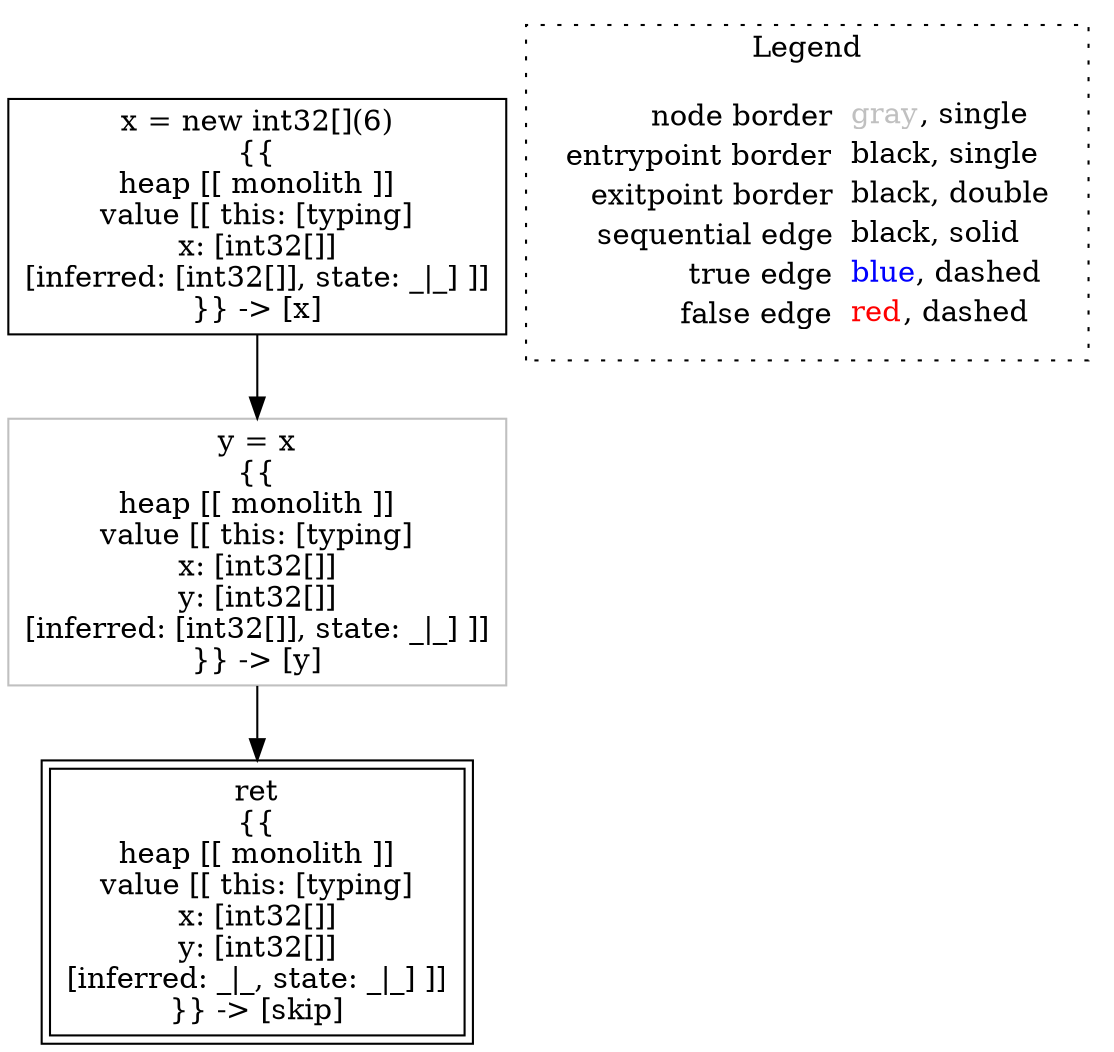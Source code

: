 digraph {
	"node0" [shape="rect",color="black",label=<x = new int32[](6)<BR/>{{<BR/>heap [[ monolith ]]<BR/>value [[ this: [typing]<BR/>x: [int32[]]<BR/>[inferred: [int32[]], state: _|_] ]]<BR/>}} -&gt; [x]>];
	"node1" [shape="rect",color="black",peripheries="2",label=<ret<BR/>{{<BR/>heap [[ monolith ]]<BR/>value [[ this: [typing]<BR/>x: [int32[]]<BR/>y: [int32[]]<BR/>[inferred: _|_, state: _|_] ]]<BR/>}} -&gt; [skip]>];
	"node2" [shape="rect",color="gray",label=<y = x<BR/>{{<BR/>heap [[ monolith ]]<BR/>value [[ this: [typing]<BR/>x: [int32[]]<BR/>y: [int32[]]<BR/>[inferred: [int32[]], state: _|_] ]]<BR/>}} -&gt; [y]>];
	"node0" -> "node2" [color="black"];
	"node2" -> "node1" [color="black"];
subgraph cluster_legend {
	label="Legend";
	style=dotted;
	node [shape=plaintext];
	"legend" [label=<<table border="0" cellpadding="2" cellspacing="0" cellborder="0"><tr><td align="right">node border&nbsp;</td><td align="left"><font color="gray">gray</font>, single</td></tr><tr><td align="right">entrypoint border&nbsp;</td><td align="left"><font color="black">black</font>, single</td></tr><tr><td align="right">exitpoint border&nbsp;</td><td align="left"><font color="black">black</font>, double</td></tr><tr><td align="right">sequential edge&nbsp;</td><td align="left"><font color="black">black</font>, solid</td></tr><tr><td align="right">true edge&nbsp;</td><td align="left"><font color="blue">blue</font>, dashed</td></tr><tr><td align="right">false edge&nbsp;</td><td align="left"><font color="red">red</font>, dashed</td></tr></table>>];
}

}
